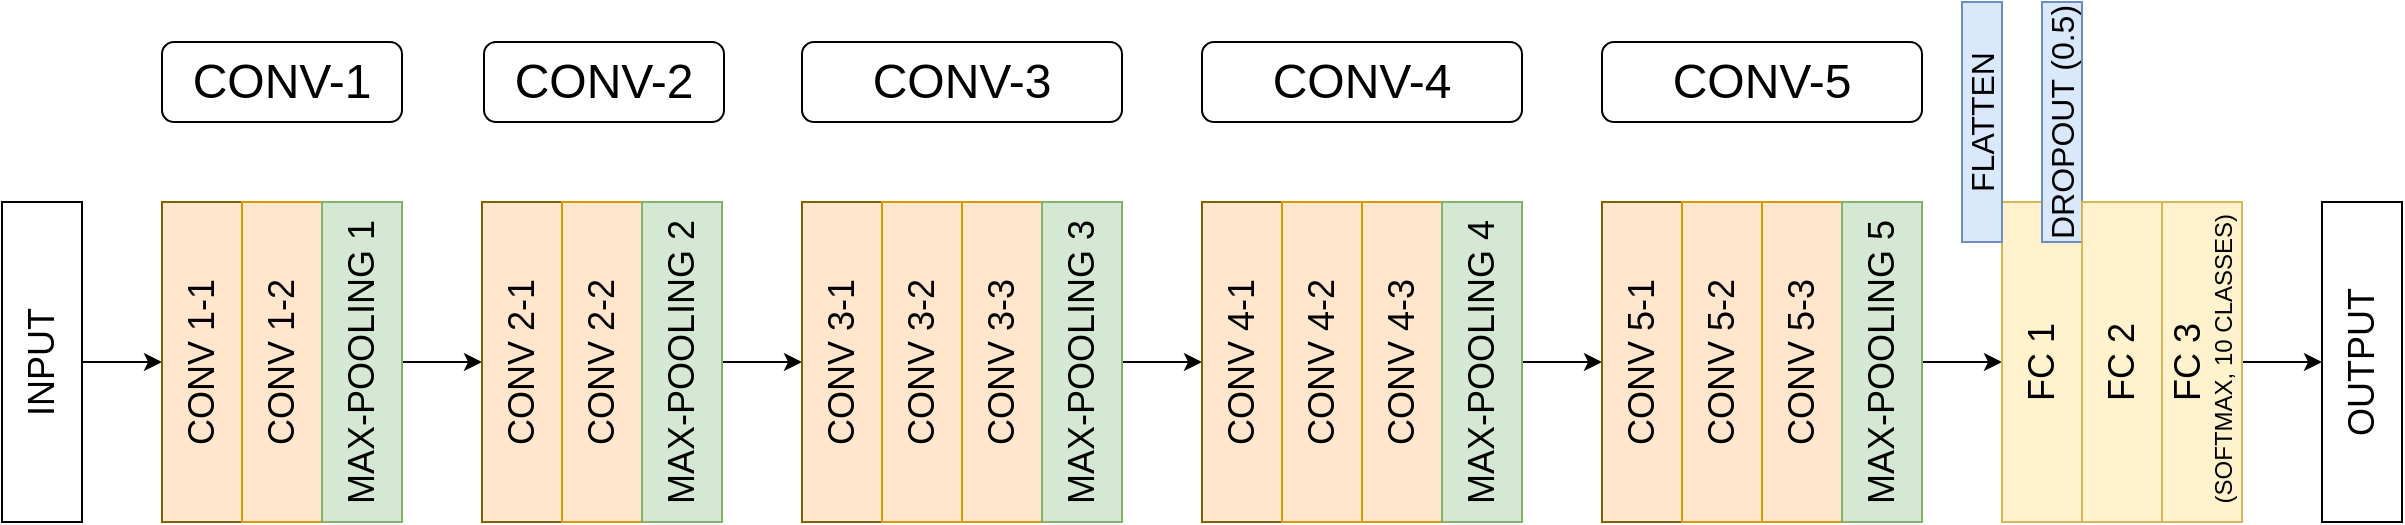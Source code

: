<mxfile version="16.5.2" type="github">
  <diagram id="RzE1xxKOCAMfOHsTt04t" name="Page-1">
    <mxGraphModel dx="1661" dy="1056" grid="1" gridSize="10" guides="1" tooltips="1" connect="1" arrows="1" fold="1" page="0" pageScale="1" pageWidth="850" pageHeight="1100" math="0" shadow="0">
      <root>
        <mxCell id="0" />
        <mxCell id="1" parent="0" />
        <mxCell id="65GqqxQCFxLWCUhT1o5p-29" value="" style="edgeStyle=orthogonalEdgeStyle;rounded=0;orthogonalLoop=1;jettySize=auto;html=1;fontSize=18;entryX=0.5;entryY=0;entryDx=0;entryDy=0;" parent="1" source="65GqqxQCFxLWCUhT1o5p-1" target="65GqqxQCFxLWCUhT1o5p-3" edge="1">
          <mxGeometry relative="1" as="geometry" />
        </mxCell>
        <mxCell id="65GqqxQCFxLWCUhT1o5p-1" value="&lt;div style=&quot;font-size: 18px&quot;&gt;&lt;font style=&quot;font-size: 18px&quot;&gt;INPUT&lt;/font&gt;&lt;/div&gt;" style="rounded=0;whiteSpace=wrap;html=1;rotation=-90;" parent="1" vertex="1">
          <mxGeometry x="-20" y="340" width="160" height="40" as="geometry" />
        </mxCell>
        <mxCell id="65GqqxQCFxLWCUhT1o5p-3" value="&lt;div&gt;&lt;font style=&quot;font-size: 18px&quot;&gt;CONV 1-1&lt;/font&gt;&lt;/div&gt;" style="rounded=0;whiteSpace=wrap;html=1;rotation=-90;align=center;fillColor=#ffe6cc;strokeColor=#856000;" parent="1" vertex="1">
          <mxGeometry x="60" y="340" width="160" height="40" as="geometry" />
        </mxCell>
        <mxCell id="65GqqxQCFxLWCUhT1o5p-4" value="&lt;div&gt;&lt;font style=&quot;font-size: 18px&quot;&gt;CONV 1-2&lt;/font&gt;&lt;/div&gt;" style="rounded=0;whiteSpace=wrap;html=1;rotation=-90;align=center;fillColor=#ffe6cc;strokeColor=#d79b00;" parent="1" vertex="1">
          <mxGeometry x="100" y="340" width="160" height="40" as="geometry" />
        </mxCell>
        <mxCell id="65GqqxQCFxLWCUhT1o5p-32" value="" style="edgeStyle=orthogonalEdgeStyle;rounded=0;orthogonalLoop=1;jettySize=auto;html=1;fontSize=18;entryX=0.5;entryY=0;entryDx=0;entryDy=0;" parent="1" source="65GqqxQCFxLWCUhT1o5p-5" target="65GqqxQCFxLWCUhT1o5p-6" edge="1">
          <mxGeometry relative="1" as="geometry" />
        </mxCell>
        <mxCell id="65GqqxQCFxLWCUhT1o5p-5" value="&lt;div style=&quot;font-size: 18px&quot;&gt;&lt;font style=&quot;font-size: 18px&quot;&gt;MAX-POOLING 1&lt;br&gt;&lt;/font&gt;&lt;/div&gt;&lt;font style=&quot;font-size: 18px&quot;&gt;&lt;/font&gt;" style="rounded=0;whiteSpace=wrap;html=1;rotation=-90;align=center;fillColor=#d5e8d4;strokeColor=#82b366;" parent="1" vertex="1">
          <mxGeometry x="140" y="340" width="160" height="40" as="geometry" />
        </mxCell>
        <mxCell id="65GqqxQCFxLWCUhT1o5p-6" value="&lt;div&gt;&lt;font style=&quot;font-size: 18px&quot;&gt;CONV 2-1&lt;/font&gt;&lt;/div&gt;" style="rounded=0;whiteSpace=wrap;html=1;rotation=-90;align=center;fillColor=#ffe6cc;strokeColor=#856000;" parent="1" vertex="1">
          <mxGeometry x="220" y="340" width="160" height="40" as="geometry" />
        </mxCell>
        <mxCell id="65GqqxQCFxLWCUhT1o5p-7" value="&lt;div&gt;&lt;font style=&quot;font-size: 18px&quot;&gt;CONV 2-2&lt;/font&gt;&lt;/div&gt;" style="rounded=0;whiteSpace=wrap;html=1;rotation=-90;align=center;fillColor=#ffe6cc;strokeColor=#d79b00;" parent="1" vertex="1">
          <mxGeometry x="260" y="340" width="160" height="40" as="geometry" />
        </mxCell>
        <mxCell id="65GqqxQCFxLWCUhT1o5p-33" value="" style="edgeStyle=orthogonalEdgeStyle;rounded=0;orthogonalLoop=1;jettySize=auto;html=1;fontSize=18;entryX=0.5;entryY=0;entryDx=0;entryDy=0;" parent="1" source="65GqqxQCFxLWCUhT1o5p-8" target="65GqqxQCFxLWCUhT1o5p-10" edge="1">
          <mxGeometry relative="1" as="geometry">
            <mxPoint x="450" y="360" as="targetPoint" />
          </mxGeometry>
        </mxCell>
        <mxCell id="65GqqxQCFxLWCUhT1o5p-8" value="&lt;div style=&quot;font-size: 18px&quot;&gt;&lt;font style=&quot;font-size: 18px&quot;&gt;MAX-POOLING 2&lt;br&gt;&lt;/font&gt;&lt;/div&gt;" style="rounded=0;whiteSpace=wrap;html=1;rotation=-90;align=center;fillColor=#d5e8d4;strokeColor=#82b366;" parent="1" vertex="1">
          <mxGeometry x="300" y="340" width="160" height="40" as="geometry" />
        </mxCell>
        <mxCell id="65GqqxQCFxLWCUhT1o5p-10" value="&lt;div&gt;&lt;font style=&quot;font-size: 18px&quot;&gt;CONV 3-1&lt;/font&gt;&lt;/div&gt;" style="rounded=0;whiteSpace=wrap;html=1;rotation=-90;align=center;fillColor=#ffe6cc;strokeColor=#856000;" parent="1" vertex="1">
          <mxGeometry x="380" y="340" width="160" height="40" as="geometry" />
        </mxCell>
        <mxCell id="65GqqxQCFxLWCUhT1o5p-11" value="&lt;div&gt;&lt;font style=&quot;font-size: 18px&quot;&gt;CONV 3-3&lt;/font&gt;&lt;/div&gt;" style="rounded=0;whiteSpace=wrap;html=1;rotation=-90;align=center;fillColor=#ffe6cc;strokeColor=#d79b00;" parent="1" vertex="1">
          <mxGeometry x="460" y="340" width="160" height="40" as="geometry" />
        </mxCell>
        <mxCell id="65GqqxQCFxLWCUhT1o5p-12" value="&lt;div&gt;&lt;font style=&quot;font-size: 18px&quot;&gt;CONV 3-2&lt;/font&gt;&lt;/div&gt;" style="rounded=0;whiteSpace=wrap;html=1;rotation=-90;align=center;fillColor=#ffe6cc;strokeColor=#d79b00;" parent="1" vertex="1">
          <mxGeometry x="420" y="340" width="160" height="40" as="geometry" />
        </mxCell>
        <mxCell id="65GqqxQCFxLWCUhT1o5p-34" value="" style="edgeStyle=orthogonalEdgeStyle;rounded=0;orthogonalLoop=1;jettySize=auto;html=1;fontSize=18;entryX=0.5;entryY=0;entryDx=0;entryDy=0;" parent="1" source="65GqqxQCFxLWCUhT1o5p-13" target="65GqqxQCFxLWCUhT1o5p-14" edge="1">
          <mxGeometry relative="1" as="geometry" />
        </mxCell>
        <mxCell id="65GqqxQCFxLWCUhT1o5p-13" value="&lt;div style=&quot;font-size: 18px&quot;&gt;&lt;font style=&quot;font-size: 18px&quot;&gt;MAX-POOLING 3&lt;br&gt;&lt;/font&gt;&lt;/div&gt;" style="rounded=0;whiteSpace=wrap;html=1;rotation=-90;align=center;fillColor=#d5e8d4;strokeColor=#82b366;" parent="1" vertex="1">
          <mxGeometry x="500" y="340" width="160" height="40" as="geometry" />
        </mxCell>
        <mxCell id="65GqqxQCFxLWCUhT1o5p-14" value="&lt;div&gt;&lt;font style=&quot;font-size: 18px&quot;&gt;CONV 4-1&lt;/font&gt;&lt;/div&gt;" style="rounded=0;whiteSpace=wrap;html=1;rotation=-90;align=center;fillColor=#ffe6cc;strokeColor=#856000;" parent="1" vertex="1">
          <mxGeometry x="580" y="340" width="160" height="40" as="geometry" />
        </mxCell>
        <mxCell id="65GqqxQCFxLWCUhT1o5p-15" value="&lt;div&gt;&lt;font style=&quot;font-size: 18px&quot;&gt;CONV 4-3&lt;/font&gt;&lt;/div&gt;" style="rounded=0;whiteSpace=wrap;html=1;rotation=-90;align=center;fillColor=#ffe6cc;strokeColor=#d79b00;" parent="1" vertex="1">
          <mxGeometry x="660" y="340" width="160" height="40" as="geometry" />
        </mxCell>
        <mxCell id="65GqqxQCFxLWCUhT1o5p-16" value="&lt;div&gt;&lt;font style=&quot;font-size: 18px&quot;&gt;CONV 4-2&lt;/font&gt;&lt;/div&gt;" style="rounded=0;whiteSpace=wrap;html=1;rotation=-90;align=center;fillColor=#ffe6cc;strokeColor=#d79b00;" parent="1" vertex="1">
          <mxGeometry x="620" y="340" width="160" height="40" as="geometry" />
        </mxCell>
        <mxCell id="65GqqxQCFxLWCUhT1o5p-35" value="" style="edgeStyle=orthogonalEdgeStyle;rounded=0;orthogonalLoop=1;jettySize=auto;html=1;fontSize=18;entryX=0.5;entryY=0;entryDx=0;entryDy=0;" parent="1" source="65GqqxQCFxLWCUhT1o5p-17" target="65GqqxQCFxLWCUhT1o5p-18" edge="1">
          <mxGeometry relative="1" as="geometry" />
        </mxCell>
        <mxCell id="65GqqxQCFxLWCUhT1o5p-17" value="&lt;div style=&quot;font-size: 18px&quot;&gt;&lt;font style=&quot;font-size: 18px&quot;&gt;MAX-POOLING 4&lt;/font&gt;&lt;/div&gt;" style="rounded=0;whiteSpace=wrap;html=1;rotation=-90;align=center;fillColor=#d5e8d4;strokeColor=#82b366;" parent="1" vertex="1">
          <mxGeometry x="700" y="340" width="160" height="40" as="geometry" />
        </mxCell>
        <mxCell id="65GqqxQCFxLWCUhT1o5p-18" value="&lt;div&gt;&lt;font style=&quot;font-size: 18px&quot;&gt;CONV 5-1&lt;/font&gt;&lt;/div&gt;" style="rounded=0;whiteSpace=wrap;html=1;rotation=-90;align=center;fillColor=#ffe6cc;strokeColor=#856000;" parent="1" vertex="1">
          <mxGeometry x="780" y="340" width="160" height="40" as="geometry" />
        </mxCell>
        <mxCell id="65GqqxQCFxLWCUhT1o5p-19" value="&lt;div&gt;&lt;font style=&quot;font-size: 18px&quot;&gt;CONV 5-3&lt;/font&gt;&lt;/div&gt;" style="rounded=0;whiteSpace=wrap;html=1;rotation=-90;align=center;fillColor=#ffe6cc;strokeColor=#d79b00;" parent="1" vertex="1">
          <mxGeometry x="860" y="340" width="160" height="40" as="geometry" />
        </mxCell>
        <mxCell id="65GqqxQCFxLWCUhT1o5p-20" value="&lt;div&gt;&lt;font style=&quot;font-size: 18px&quot;&gt;CONV 5-2&lt;/font&gt;&lt;/div&gt;" style="rounded=0;whiteSpace=wrap;html=1;rotation=-90;align=center;fillColor=#ffe6cc;strokeColor=#d79b00;" parent="1" vertex="1">
          <mxGeometry x="820" y="340" width="160" height="40" as="geometry" />
        </mxCell>
        <mxCell id="65GqqxQCFxLWCUhT1o5p-36" value="" style="edgeStyle=orthogonalEdgeStyle;rounded=0;orthogonalLoop=1;jettySize=auto;html=1;fontSize=18;entryX=0.5;entryY=0;entryDx=0;entryDy=0;" parent="1" source="65GqqxQCFxLWCUhT1o5p-21" target="65GqqxQCFxLWCUhT1o5p-23" edge="1">
          <mxGeometry relative="1" as="geometry" />
        </mxCell>
        <mxCell id="65GqqxQCFxLWCUhT1o5p-21" value="&lt;div style=&quot;font-size: 18px&quot;&gt;&lt;font style=&quot;font-size: 18px&quot;&gt;MAX-POOLING 5&lt;br&gt;&lt;/font&gt;&lt;/div&gt;" style="rounded=0;whiteSpace=wrap;html=1;rotation=-90;align=center;fillColor=#d5e8d4;strokeColor=#82b366;" parent="1" vertex="1">
          <mxGeometry x="900" y="340" width="160" height="40" as="geometry" />
        </mxCell>
        <mxCell id="65GqqxQCFxLWCUhT1o5p-23" value="&lt;div style=&quot;font-size: 18px&quot;&gt;&lt;font style=&quot;font-size: 18px&quot;&gt;FC 1&lt;br&gt;&lt;/font&gt;&lt;/div&gt;" style="rounded=0;whiteSpace=wrap;html=1;rotation=-90;fillColor=#fff2cc;strokeColor=#d6b656;" parent="1" vertex="1">
          <mxGeometry x="980" y="340" width="160" height="40" as="geometry" />
        </mxCell>
        <mxCell id="65GqqxQCFxLWCUhT1o5p-24" value="&lt;div style=&quot;font-size: 16px&quot;&gt;&lt;font style=&quot;font-size: 16px&quot;&gt;DROPOUT (0.5)&lt;/font&gt;&lt;/div&gt;" style="rounded=0;whiteSpace=wrap;html=1;rotation=-90;fillColor=#dae8fc;strokeColor=#6c8ebf;" parent="1" vertex="1">
          <mxGeometry x="1010" y="230" width="120" height="20" as="geometry" />
        </mxCell>
        <mxCell id="65GqqxQCFxLWCUhT1o5p-25" value="&lt;font style=&quot;font-size: 16px&quot;&gt;FLATTEN&lt;/font&gt;" style="rounded=0;whiteSpace=wrap;html=1;rotation=-90;fillColor=#dae8fc;strokeColor=#6c8ebf;" parent="1" vertex="1">
          <mxGeometry x="970" y="230" width="120" height="20" as="geometry" />
        </mxCell>
        <mxCell id="65GqqxQCFxLWCUhT1o5p-26" value="&lt;div style=&quot;font-size: 18px&quot;&gt;&lt;font style=&quot;font-size: 18px&quot;&gt;FC 2&lt;br&gt;&lt;/font&gt;&lt;/div&gt;" style="rounded=0;whiteSpace=wrap;html=1;rotation=-90;fillColor=#fff2cc;strokeColor=#d6b656;" parent="1" vertex="1">
          <mxGeometry x="1020" y="340" width="160" height="40" as="geometry" />
        </mxCell>
        <mxCell id="65GqqxQCFxLWCUhT1o5p-37" style="edgeStyle=orthogonalEdgeStyle;rounded=0;orthogonalLoop=1;jettySize=auto;html=1;fontSize=18;entryX=0.5;entryY=0;entryDx=0;entryDy=0;" parent="1" source="65GqqxQCFxLWCUhT1o5p-27" target="65GqqxQCFxLWCUhT1o5p-28" edge="1">
          <mxGeometry relative="1" as="geometry">
            <mxPoint x="1180" y="370" as="targetPoint" />
          </mxGeometry>
        </mxCell>
        <mxCell id="65GqqxQCFxLWCUhT1o5p-27" value="&lt;div style=&quot;font-size: 18px&quot;&gt;&lt;font style=&quot;font-size: 18px&quot;&gt;FC 3&lt;br&gt;&lt;/font&gt;&lt;/div&gt;&amp;nbsp;(SOFTMAX, 10 CLASSES)" style="rounded=0;whiteSpace=wrap;html=1;rotation=-90;fillColor=#fff2cc;strokeColor=#d6b656;" parent="1" vertex="1">
          <mxGeometry x="1060" y="340" width="160" height="40" as="geometry" />
        </mxCell>
        <mxCell id="65GqqxQCFxLWCUhT1o5p-28" value="&lt;font style=&quot;font-size: 18px&quot;&gt;OUTPUT&lt;/font&gt;" style="rounded=0;whiteSpace=wrap;html=1;rotation=-90;" parent="1" vertex="1">
          <mxGeometry x="1140" y="340" width="160" height="40" as="geometry" />
        </mxCell>
        <mxCell id="IuOCv12zmpkd84v63Iwv-1" value="&lt;font style=&quot;font-size: 24px&quot;&gt;CONV-1&lt;/font&gt;" style="rounded=1;whiteSpace=wrap;html=1;" parent="1" vertex="1">
          <mxGeometry x="120" y="200" width="120" height="40" as="geometry" />
        </mxCell>
        <mxCell id="IuOCv12zmpkd84v63Iwv-3" value="&lt;font style=&quot;font-size: 24px&quot;&gt;CONV-2&lt;/font&gt;" style="rounded=1;whiteSpace=wrap;html=1;" parent="1" vertex="1">
          <mxGeometry x="281" y="200" width="120" height="40" as="geometry" />
        </mxCell>
        <mxCell id="IuOCv12zmpkd84v63Iwv-4" value="&lt;font style=&quot;font-size: 24px&quot;&gt;CONV-3&lt;/font&gt;" style="rounded=1;whiteSpace=wrap;html=1;" parent="1" vertex="1">
          <mxGeometry x="440" y="200" width="160" height="40" as="geometry" />
        </mxCell>
        <mxCell id="IuOCv12zmpkd84v63Iwv-5" value="&lt;font style=&quot;font-size: 24px&quot;&gt;CONV-4&lt;/font&gt;" style="rounded=1;whiteSpace=wrap;html=1;" parent="1" vertex="1">
          <mxGeometry x="640" y="200" width="160" height="40" as="geometry" />
        </mxCell>
        <mxCell id="IuOCv12zmpkd84v63Iwv-6" value="&lt;font style=&quot;font-size: 24px&quot;&gt;CONV-5&lt;/font&gt;" style="rounded=1;whiteSpace=wrap;html=1;" parent="1" vertex="1">
          <mxGeometry x="840" y="200" width="160" height="40" as="geometry" />
        </mxCell>
      </root>
    </mxGraphModel>
  </diagram>
</mxfile>
